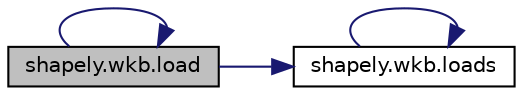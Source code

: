 digraph "shapely.wkb.load"
{
 // LATEX_PDF_SIZE
  edge [fontname="Helvetica",fontsize="10",labelfontname="Helvetica",labelfontsize="10"];
  node [fontname="Helvetica",fontsize="10",shape=record];
  rankdir="LR";
  Node1 [label="shapely.wkb.load",height=0.2,width=0.4,color="black", fillcolor="grey75", style="filled", fontcolor="black",tooltip=" "];
  Node1 -> Node1 [color="midnightblue",fontsize="10",style="solid",fontname="Helvetica"];
  Node1 -> Node2 [color="midnightblue",fontsize="10",style="solid",fontname="Helvetica"];
  Node2 [label="shapely.wkb.loads",height=0.2,width=0.4,color="black", fillcolor="white", style="filled",URL="$df/d2d/namespaceshapely_1_1wkb.html#af9fec366cc3510124c3727d66b11c289",tooltip=" "];
  Node2 -> Node2 [color="midnightblue",fontsize="10",style="solid",fontname="Helvetica"];
}
